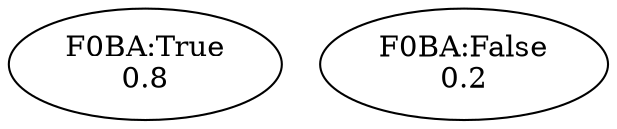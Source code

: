 graph "./Output/Simulators_output #1" {
	"F0BA:True" [label="F0BA:True
0.8"]
	"F0BA:False" [label="F0BA:False
0.2"]
}
